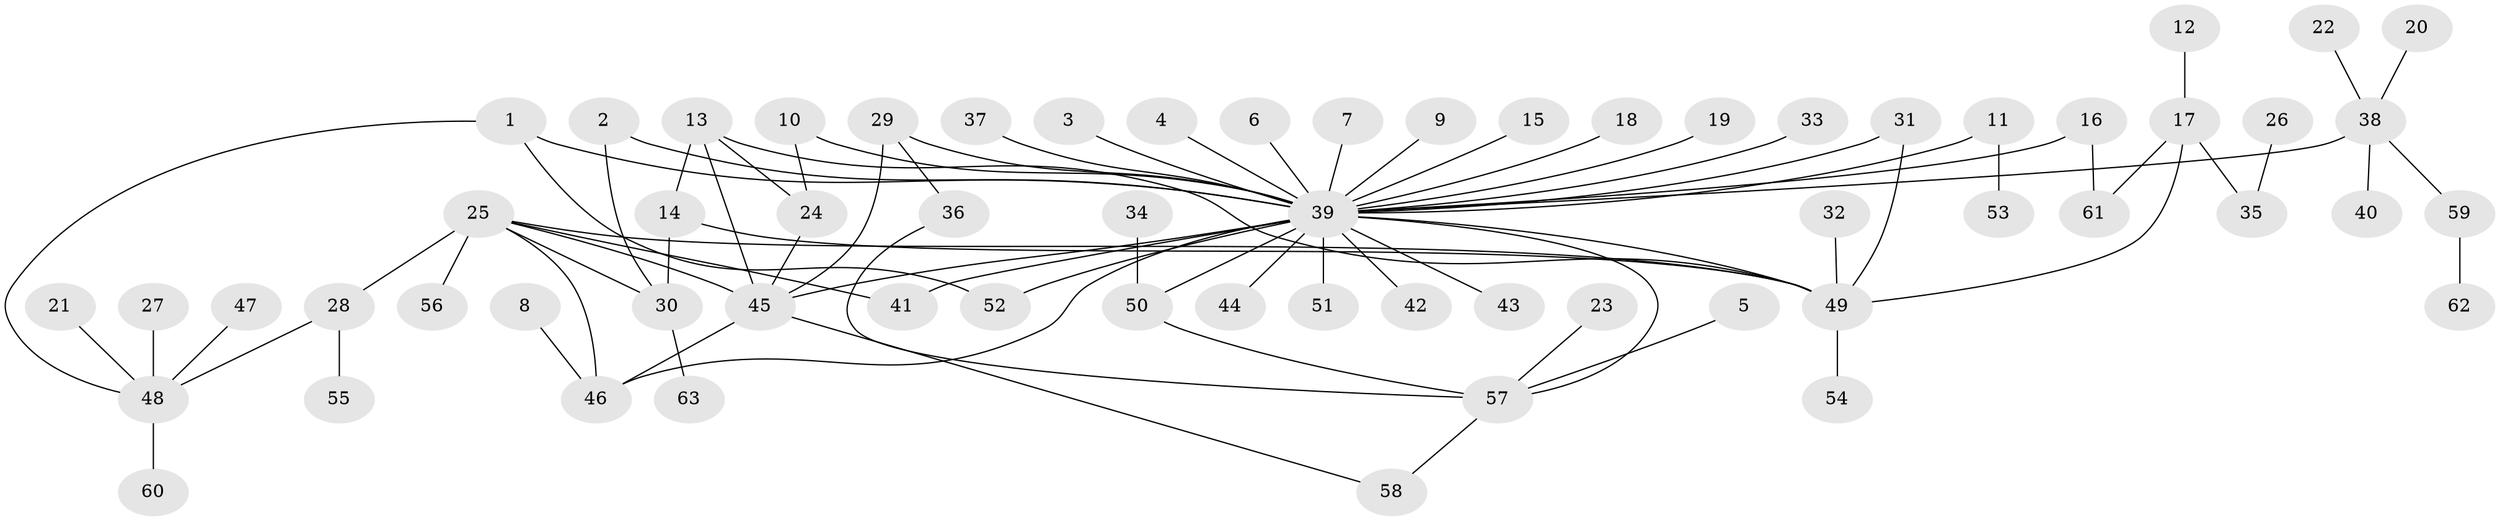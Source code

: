 // original degree distribution, {11: 0.009615384615384616, 33: 0.009615384615384616, 3: 0.08653846153846154, 10: 0.019230769230769232, 5: 0.038461538461538464, 2: 0.17307692307692307, 6: 0.019230769230769232, 8: 0.009615384615384616, 1: 0.5961538461538461, 4: 0.028846153846153848, 7: 0.009615384615384616}
// Generated by graph-tools (version 1.1) at 2025/36/03/04/25 23:36:51]
// undirected, 63 vertices, 80 edges
graph export_dot {
  node [color=gray90,style=filled];
  1;
  2;
  3;
  4;
  5;
  6;
  7;
  8;
  9;
  10;
  11;
  12;
  13;
  14;
  15;
  16;
  17;
  18;
  19;
  20;
  21;
  22;
  23;
  24;
  25;
  26;
  27;
  28;
  29;
  30;
  31;
  32;
  33;
  34;
  35;
  36;
  37;
  38;
  39;
  40;
  41;
  42;
  43;
  44;
  45;
  46;
  47;
  48;
  49;
  50;
  51;
  52;
  53;
  54;
  55;
  56;
  57;
  58;
  59;
  60;
  61;
  62;
  63;
  1 -- 39 [weight=1.0];
  1 -- 48 [weight=1.0];
  1 -- 52 [weight=1.0];
  2 -- 30 [weight=1.0];
  2 -- 39 [weight=1.0];
  3 -- 39 [weight=1.0];
  4 -- 39 [weight=1.0];
  5 -- 57 [weight=1.0];
  6 -- 39 [weight=1.0];
  7 -- 39 [weight=1.0];
  8 -- 46 [weight=1.0];
  9 -- 39 [weight=1.0];
  10 -- 24 [weight=1.0];
  10 -- 39 [weight=1.0];
  11 -- 39 [weight=1.0];
  11 -- 53 [weight=1.0];
  12 -- 17 [weight=1.0];
  13 -- 14 [weight=1.0];
  13 -- 24 [weight=1.0];
  13 -- 45 [weight=1.0];
  13 -- 49 [weight=1.0];
  14 -- 30 [weight=1.0];
  14 -- 49 [weight=1.0];
  15 -- 39 [weight=1.0];
  16 -- 39 [weight=1.0];
  16 -- 61 [weight=1.0];
  17 -- 35 [weight=1.0];
  17 -- 49 [weight=1.0];
  17 -- 61 [weight=1.0];
  18 -- 39 [weight=1.0];
  19 -- 39 [weight=1.0];
  20 -- 38 [weight=1.0];
  21 -- 48 [weight=1.0];
  22 -- 38 [weight=1.0];
  23 -- 57 [weight=1.0];
  24 -- 45 [weight=1.0];
  25 -- 28 [weight=1.0];
  25 -- 30 [weight=1.0];
  25 -- 41 [weight=1.0];
  25 -- 45 [weight=1.0];
  25 -- 46 [weight=1.0];
  25 -- 49 [weight=1.0];
  25 -- 56 [weight=1.0];
  26 -- 35 [weight=1.0];
  27 -- 48 [weight=1.0];
  28 -- 48 [weight=1.0];
  28 -- 55 [weight=1.0];
  29 -- 36 [weight=1.0];
  29 -- 39 [weight=1.0];
  29 -- 45 [weight=1.0];
  30 -- 63 [weight=1.0];
  31 -- 39 [weight=1.0];
  31 -- 49 [weight=1.0];
  32 -- 49 [weight=1.0];
  33 -- 39 [weight=1.0];
  34 -- 50 [weight=1.0];
  36 -- 57 [weight=1.0];
  37 -- 39 [weight=1.0];
  38 -- 39 [weight=1.0];
  38 -- 40 [weight=1.0];
  38 -- 59 [weight=1.0];
  39 -- 41 [weight=1.0];
  39 -- 42 [weight=1.0];
  39 -- 43 [weight=1.0];
  39 -- 44 [weight=1.0];
  39 -- 45 [weight=1.0];
  39 -- 46 [weight=1.0];
  39 -- 49 [weight=1.0];
  39 -- 50 [weight=1.0];
  39 -- 51 [weight=1.0];
  39 -- 52 [weight=1.0];
  39 -- 57 [weight=1.0];
  45 -- 46 [weight=1.0];
  45 -- 58 [weight=1.0];
  47 -- 48 [weight=1.0];
  48 -- 60 [weight=1.0];
  49 -- 54 [weight=1.0];
  50 -- 57 [weight=1.0];
  57 -- 58 [weight=1.0];
  59 -- 62 [weight=1.0];
}
